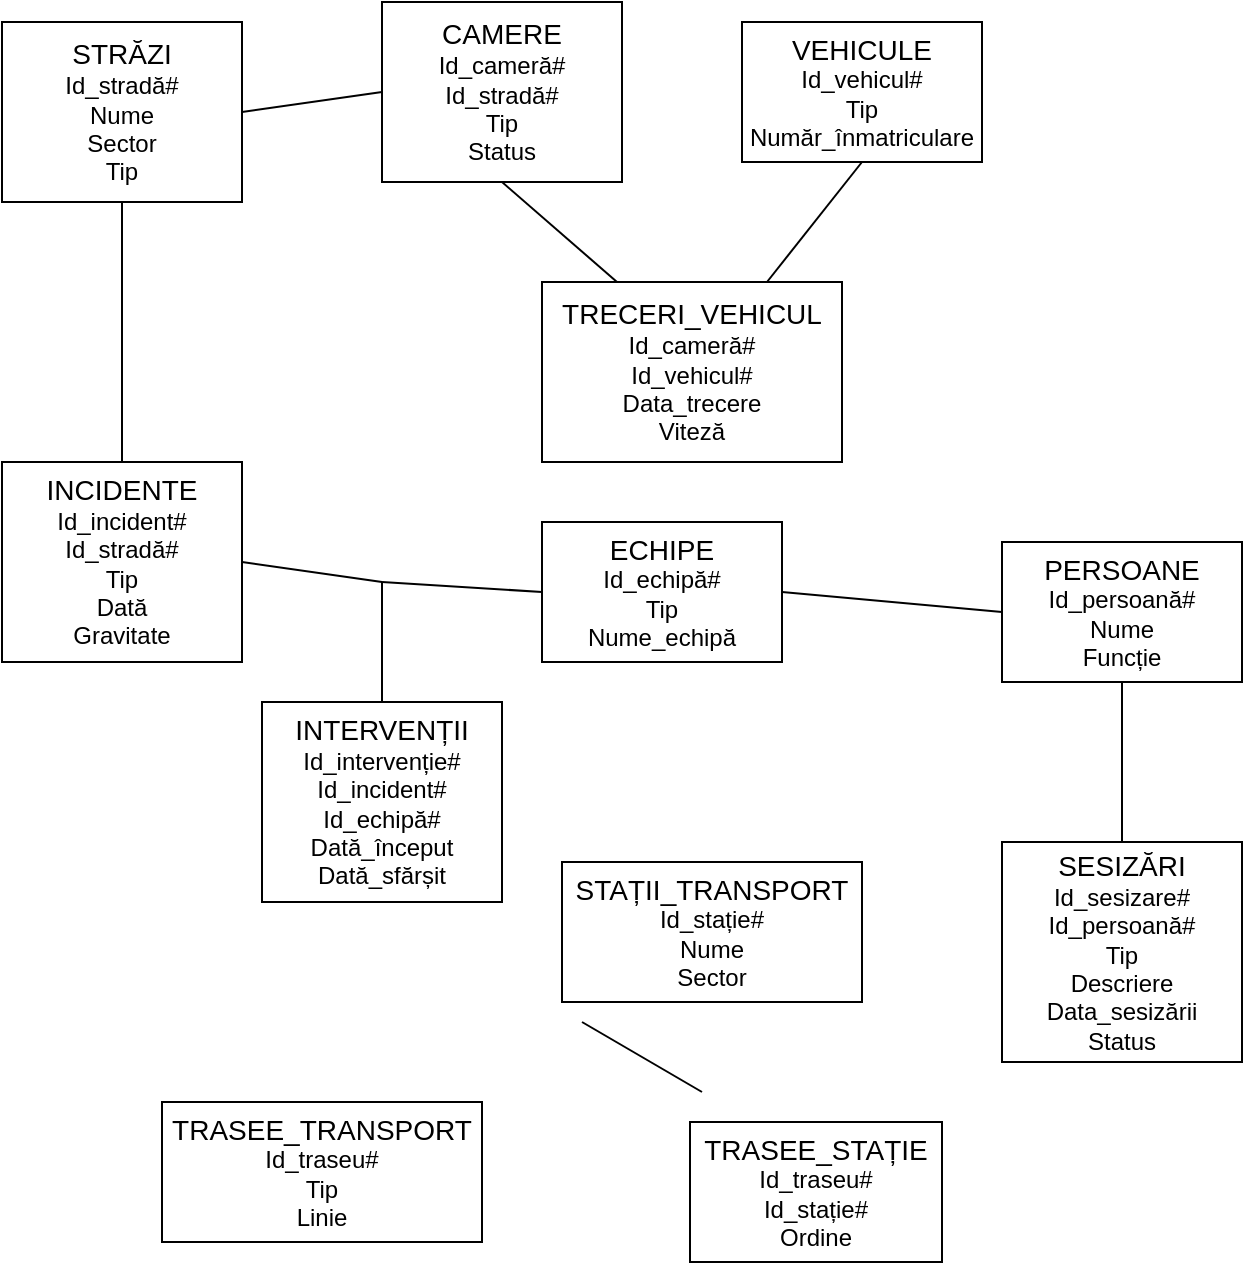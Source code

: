 <mxfile version="27.0.6">
  <diagram name="Pagină-1" id="GUe3kHNLrppPJOufhE7y">
    <mxGraphModel dx="1281" dy="1731" grid="1" gridSize="10" guides="1" tooltips="1" connect="1" arrows="1" fold="1" page="1" pageScale="1" pageWidth="827" pageHeight="1169" math="0" shadow="0">
      <root>
        <mxCell id="0" />
        <mxCell id="1" parent="0" />
        <mxCell id="LKSZocIUMz2LyDG790iR-1" value="&lt;font style=&quot;font-size: 14px;&quot;&gt;STRĂZI&lt;/font&gt;&lt;div&gt;Id_stradă#&lt;/div&gt;&lt;div&gt;Nume&lt;/div&gt;&lt;div&gt;Sector&lt;/div&gt;&lt;div&gt;Tip&lt;/div&gt;" style="rounded=0;whiteSpace=wrap;html=1;" parent="1" vertex="1">
          <mxGeometry x="70" y="-1070" width="120" height="90" as="geometry" />
        </mxCell>
        <mxCell id="LKSZocIUMz2LyDG790iR-2" value="&lt;font style=&quot;font-size: 14px;&quot;&gt;CAMERE&lt;/font&gt;&lt;div&gt;&lt;font style=&quot;font-size: 12px;&quot;&gt;Id_cameră#&lt;/font&gt;&lt;/div&gt;&lt;div&gt;&lt;font style=&quot;font-size: 12px;&quot;&gt;Id_stradă#&lt;/font&gt;&lt;/div&gt;&lt;div&gt;Tip&lt;/div&gt;&lt;div&gt;Status&lt;/div&gt;" style="whiteSpace=wrap;html=1;" parent="1" vertex="1">
          <mxGeometry x="260" y="-1080" width="120" height="90" as="geometry" />
        </mxCell>
        <mxCell id="LKSZocIUMz2LyDG790iR-3" value="&lt;font style=&quot;font-size: 14px;&quot;&gt;VEHICULE&lt;/font&gt;&lt;div&gt;Id_vehicul#&lt;/div&gt;&lt;div&gt;Tip&lt;/div&gt;&lt;div&gt;Număr_înmatriculare&lt;/div&gt;" style="whiteSpace=wrap;html=1;" parent="1" vertex="1">
          <mxGeometry x="440" y="-1070" width="120" height="70" as="geometry" />
        </mxCell>
        <mxCell id="LKSZocIUMz2LyDG790iR-4" value="&lt;font style=&quot;font-size: 14px;&quot;&gt;TRECERI_VEHICUL&lt;/font&gt;&lt;div&gt;Id_cameră#&lt;/div&gt;&lt;div&gt;Id_vehicul#&lt;/div&gt;&lt;div&gt;Data_trecere&lt;/div&gt;&lt;div&gt;Viteză&lt;/div&gt;" style="whiteSpace=wrap;html=1;" parent="1" vertex="1">
          <mxGeometry x="340" y="-940" width="150" height="90" as="geometry" />
        </mxCell>
        <mxCell id="LKSZocIUMz2LyDG790iR-5" value="&lt;font style=&quot;font-size: 14px;&quot;&gt;INCIDENTE&lt;/font&gt;&lt;div&gt;Id_incident#&lt;/div&gt;&lt;div&gt;Id_stradă#&lt;/div&gt;&lt;div&gt;Tip&lt;/div&gt;&lt;div&gt;Dată&lt;/div&gt;&lt;div&gt;Gravitate&lt;/div&gt;" style="rounded=0;whiteSpace=wrap;html=1;" parent="1" vertex="1">
          <mxGeometry x="70" y="-850" width="120" height="100" as="geometry" />
        </mxCell>
        <mxCell id="LKSZocIUMz2LyDG790iR-6" value="&lt;font style=&quot;font-size: 14px;&quot;&gt;ECHIPE&lt;/font&gt;&lt;div&gt;Id_echipă#&lt;/div&gt;&lt;div&gt;Tip&lt;/div&gt;&lt;div&gt;Nume_echipă&lt;/div&gt;" style="whiteSpace=wrap;html=1;" parent="1" vertex="1">
          <mxGeometry x="340" y="-820" width="120" height="70" as="geometry" />
        </mxCell>
        <mxCell id="LKSZocIUMz2LyDG790iR-7" value="&lt;font style=&quot;font-size: 14px;&quot;&gt;PERSOANE&lt;/font&gt;&lt;div&gt;Id_persoană#&lt;/div&gt;&lt;div&gt;Nume&lt;/div&gt;&lt;div&gt;Funcție&lt;/div&gt;" style="whiteSpace=wrap;html=1;" parent="1" vertex="1">
          <mxGeometry x="570" y="-810" width="120" height="70" as="geometry" />
        </mxCell>
        <mxCell id="LKSZocIUMz2LyDG790iR-8" value="&lt;font style=&quot;font-size: 14px;&quot;&gt;INTERVENȚII&lt;/font&gt;&lt;div&gt;Id_intervenție#&lt;/div&gt;&lt;div&gt;Id_incident#&lt;/div&gt;&lt;div&gt;Id_echipă#&lt;/div&gt;&lt;div&gt;Dată_început&lt;/div&gt;&lt;div&gt;Dată_sfărșit&lt;/div&gt;" style="rounded=0;whiteSpace=wrap;html=1;" parent="1" vertex="1">
          <mxGeometry x="200" y="-730" width="120" height="100" as="geometry" />
        </mxCell>
        <mxCell id="LKSZocIUMz2LyDG790iR-9" value="&lt;div&gt;&lt;span style=&quot;font-size: 14px;&quot;&gt;SESIZĂRI&lt;/span&gt;&lt;/div&gt;&lt;div&gt;Id_sesizare#&lt;/div&gt;&lt;div&gt;Id_persoană#&lt;/div&gt;&lt;div&gt;Tip&lt;/div&gt;&lt;div&gt;Descriere&lt;/div&gt;&lt;div&gt;Data_sesizării&lt;/div&gt;&lt;div&gt;Status&lt;/div&gt;" style="rounded=0;whiteSpace=wrap;html=1;" parent="1" vertex="1">
          <mxGeometry x="570" y="-660" width="120" height="110" as="geometry" />
        </mxCell>
        <mxCell id="LKSZocIUMz2LyDG790iR-10" value="&lt;font style=&quot;font-size: 14px;&quot;&gt;STAȚII_TRANSPORT&lt;/font&gt;&lt;div&gt;Id_stație#&lt;/div&gt;&lt;div&gt;Nume&lt;/div&gt;&lt;div&gt;Sector&lt;/div&gt;" style="rounded=0;whiteSpace=wrap;html=1;" parent="1" vertex="1">
          <mxGeometry x="350" y="-650" width="150" height="70" as="geometry" />
        </mxCell>
        <mxCell id="LKSZocIUMz2LyDG790iR-11" value="&lt;font style=&quot;font-size: 14px;&quot;&gt;TRASEE_TRANSPORT&lt;/font&gt;&lt;div&gt;Id_traseu#&lt;/div&gt;&lt;div&gt;Tip&lt;/div&gt;&lt;div&gt;Linie&lt;/div&gt;" style="rounded=0;whiteSpace=wrap;html=1;" parent="1" vertex="1">
          <mxGeometry x="150" y="-530" width="160" height="70" as="geometry" />
        </mxCell>
        <mxCell id="LKSZocIUMz2LyDG790iR-12" value="&lt;font style=&quot;font-size: 14px;&quot;&gt;TRASEE_STAȚIE&lt;/font&gt;&lt;div&gt;Id_traseu#&lt;/div&gt;&lt;div&gt;Id_stație#&lt;/div&gt;&lt;div&gt;Ordine&lt;/div&gt;" style="rounded=0;whiteSpace=wrap;html=1;" parent="1" vertex="1">
          <mxGeometry x="414" y="-520" width="126" height="70" as="geometry" />
        </mxCell>
        <mxCell id="o_GgdEYxXuGtxD9GqFe6-2" value="" style="endArrow=none;html=1;rounded=0;exitX=0.5;exitY=1;exitDx=0;exitDy=0;entryX=0.25;entryY=0;entryDx=0;entryDy=0;" edge="1" parent="1" source="LKSZocIUMz2LyDG790iR-2" target="LKSZocIUMz2LyDG790iR-4">
          <mxGeometry width="50" height="50" relative="1" as="geometry">
            <mxPoint x="390" y="-950" as="sourcePoint" />
            <mxPoint x="440" y="-1000" as="targetPoint" />
          </mxGeometry>
        </mxCell>
        <mxCell id="o_GgdEYxXuGtxD9GqFe6-3" value="" style="endArrow=none;html=1;rounded=0;exitX=1;exitY=0.5;exitDx=0;exitDy=0;entryX=0;entryY=0.5;entryDx=0;entryDy=0;" edge="1" parent="1" source="LKSZocIUMz2LyDG790iR-1" target="LKSZocIUMz2LyDG790iR-2">
          <mxGeometry width="50" height="50" relative="1" as="geometry">
            <mxPoint x="160" y="-1000" as="sourcePoint" />
            <mxPoint x="290" y="-935" as="targetPoint" />
          </mxGeometry>
        </mxCell>
        <mxCell id="o_GgdEYxXuGtxD9GqFe6-4" value="" style="endArrow=none;html=1;rounded=0;exitX=0.5;exitY=1;exitDx=0;exitDy=0;entryX=0.75;entryY=0;entryDx=0;entryDy=0;" edge="1" parent="1" source="LKSZocIUMz2LyDG790iR-3" target="LKSZocIUMz2LyDG790iR-4">
          <mxGeometry width="50" height="50" relative="1" as="geometry">
            <mxPoint x="300" y="-970" as="sourcePoint" />
            <mxPoint x="360" y="-935" as="targetPoint" />
          </mxGeometry>
        </mxCell>
        <mxCell id="o_GgdEYxXuGtxD9GqFe6-5" value="" style="endArrow=none;html=1;rounded=0;exitX=0.5;exitY=1;exitDx=0;exitDy=0;entryX=0.5;entryY=0;entryDx=0;entryDy=0;" edge="1" parent="1" source="LKSZocIUMz2LyDG790iR-1" target="LKSZocIUMz2LyDG790iR-5">
          <mxGeometry width="50" height="50" relative="1" as="geometry">
            <mxPoint x="260" y="-870" as="sourcePoint" />
            <mxPoint x="320" y="-835" as="targetPoint" />
          </mxGeometry>
        </mxCell>
        <mxCell id="o_GgdEYxXuGtxD9GqFe6-6" value="" style="endArrow=none;html=1;rounded=0;exitX=1;exitY=0.5;exitDx=0;exitDy=0;" edge="1" parent="1" source="LKSZocIUMz2LyDG790iR-5">
          <mxGeometry width="50" height="50" relative="1" as="geometry">
            <mxPoint x="200" y="-840" as="sourcePoint" />
            <mxPoint x="260" y="-790" as="targetPoint" />
          </mxGeometry>
        </mxCell>
        <mxCell id="o_GgdEYxXuGtxD9GqFe6-7" value="" style="endArrow=none;html=1;rounded=0;entryX=0.5;entryY=0;entryDx=0;entryDy=0;" edge="1" parent="1" target="LKSZocIUMz2LyDG790iR-8">
          <mxGeometry width="50" height="50" relative="1" as="geometry">
            <mxPoint x="260" y="-790" as="sourcePoint" />
            <mxPoint x="530" y="-695" as="targetPoint" />
          </mxGeometry>
        </mxCell>
        <mxCell id="o_GgdEYxXuGtxD9GqFe6-8" value="" style="endArrow=none;html=1;rounded=0;exitX=1;exitY=0.5;exitDx=0;exitDy=0;entryX=0;entryY=0.5;entryDx=0;entryDy=0;" edge="1" parent="1" source="LKSZocIUMz2LyDG790iR-6" target="LKSZocIUMz2LyDG790iR-7">
          <mxGeometry width="50" height="50" relative="1" as="geometry">
            <mxPoint x="540" y="-840" as="sourcePoint" />
            <mxPoint x="600" y="-805" as="targetPoint" />
          </mxGeometry>
        </mxCell>
        <mxCell id="o_GgdEYxXuGtxD9GqFe6-9" value="" style="endArrow=none;html=1;rounded=0;entryX=0;entryY=0.5;entryDx=0;entryDy=0;" edge="1" parent="1" target="LKSZocIUMz2LyDG790iR-6">
          <mxGeometry width="50" height="50" relative="1" as="geometry">
            <mxPoint x="260" y="-790" as="sourcePoint" />
            <mxPoint x="500" y="-675" as="targetPoint" />
          </mxGeometry>
        </mxCell>
        <mxCell id="o_GgdEYxXuGtxD9GqFe6-10" value="" style="endArrow=none;html=1;rounded=0;exitX=0.5;exitY=1;exitDx=0;exitDy=0;entryX=0.5;entryY=0;entryDx=0;entryDy=0;" edge="1" parent="1" source="LKSZocIUMz2LyDG790iR-7" target="LKSZocIUMz2LyDG790iR-9">
          <mxGeometry width="50" height="50" relative="1" as="geometry">
            <mxPoint x="570" y="-580" as="sourcePoint" />
            <mxPoint x="700" y="-670" as="targetPoint" />
          </mxGeometry>
        </mxCell>
        <mxCell id="o_GgdEYxXuGtxD9GqFe6-11" value="" style="endArrow=none;html=1;rounded=0;exitX=1;exitY=0.5;exitDx=0;exitDy=0;" edge="1" parent="1">
          <mxGeometry width="50" height="50" relative="1" as="geometry">
            <mxPoint x="360" y="-570" as="sourcePoint" />
            <mxPoint x="420" y="-535" as="targetPoint" />
          </mxGeometry>
        </mxCell>
      </root>
    </mxGraphModel>
  </diagram>
</mxfile>
